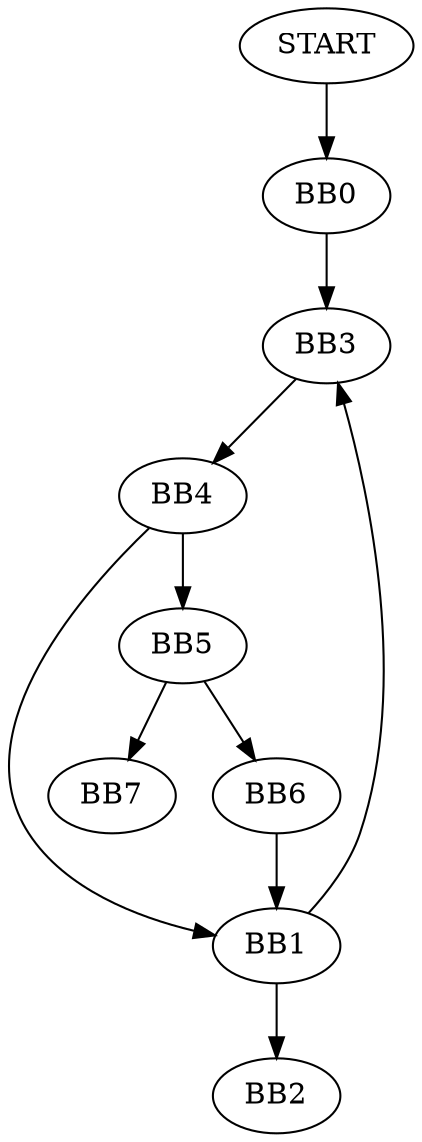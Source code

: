  digraph cfg {
  START -> BB0
  BB0 -> BB3;
  BB1 -> BB3;
  BB1 -> BB2;
  BB3 -> BB4;
  BB4 -> BB1;
  BB4 -> BB5;
  BB5 -> BB7;
  BB5 -> BB6;
  BB6 -> BB1;

 }
